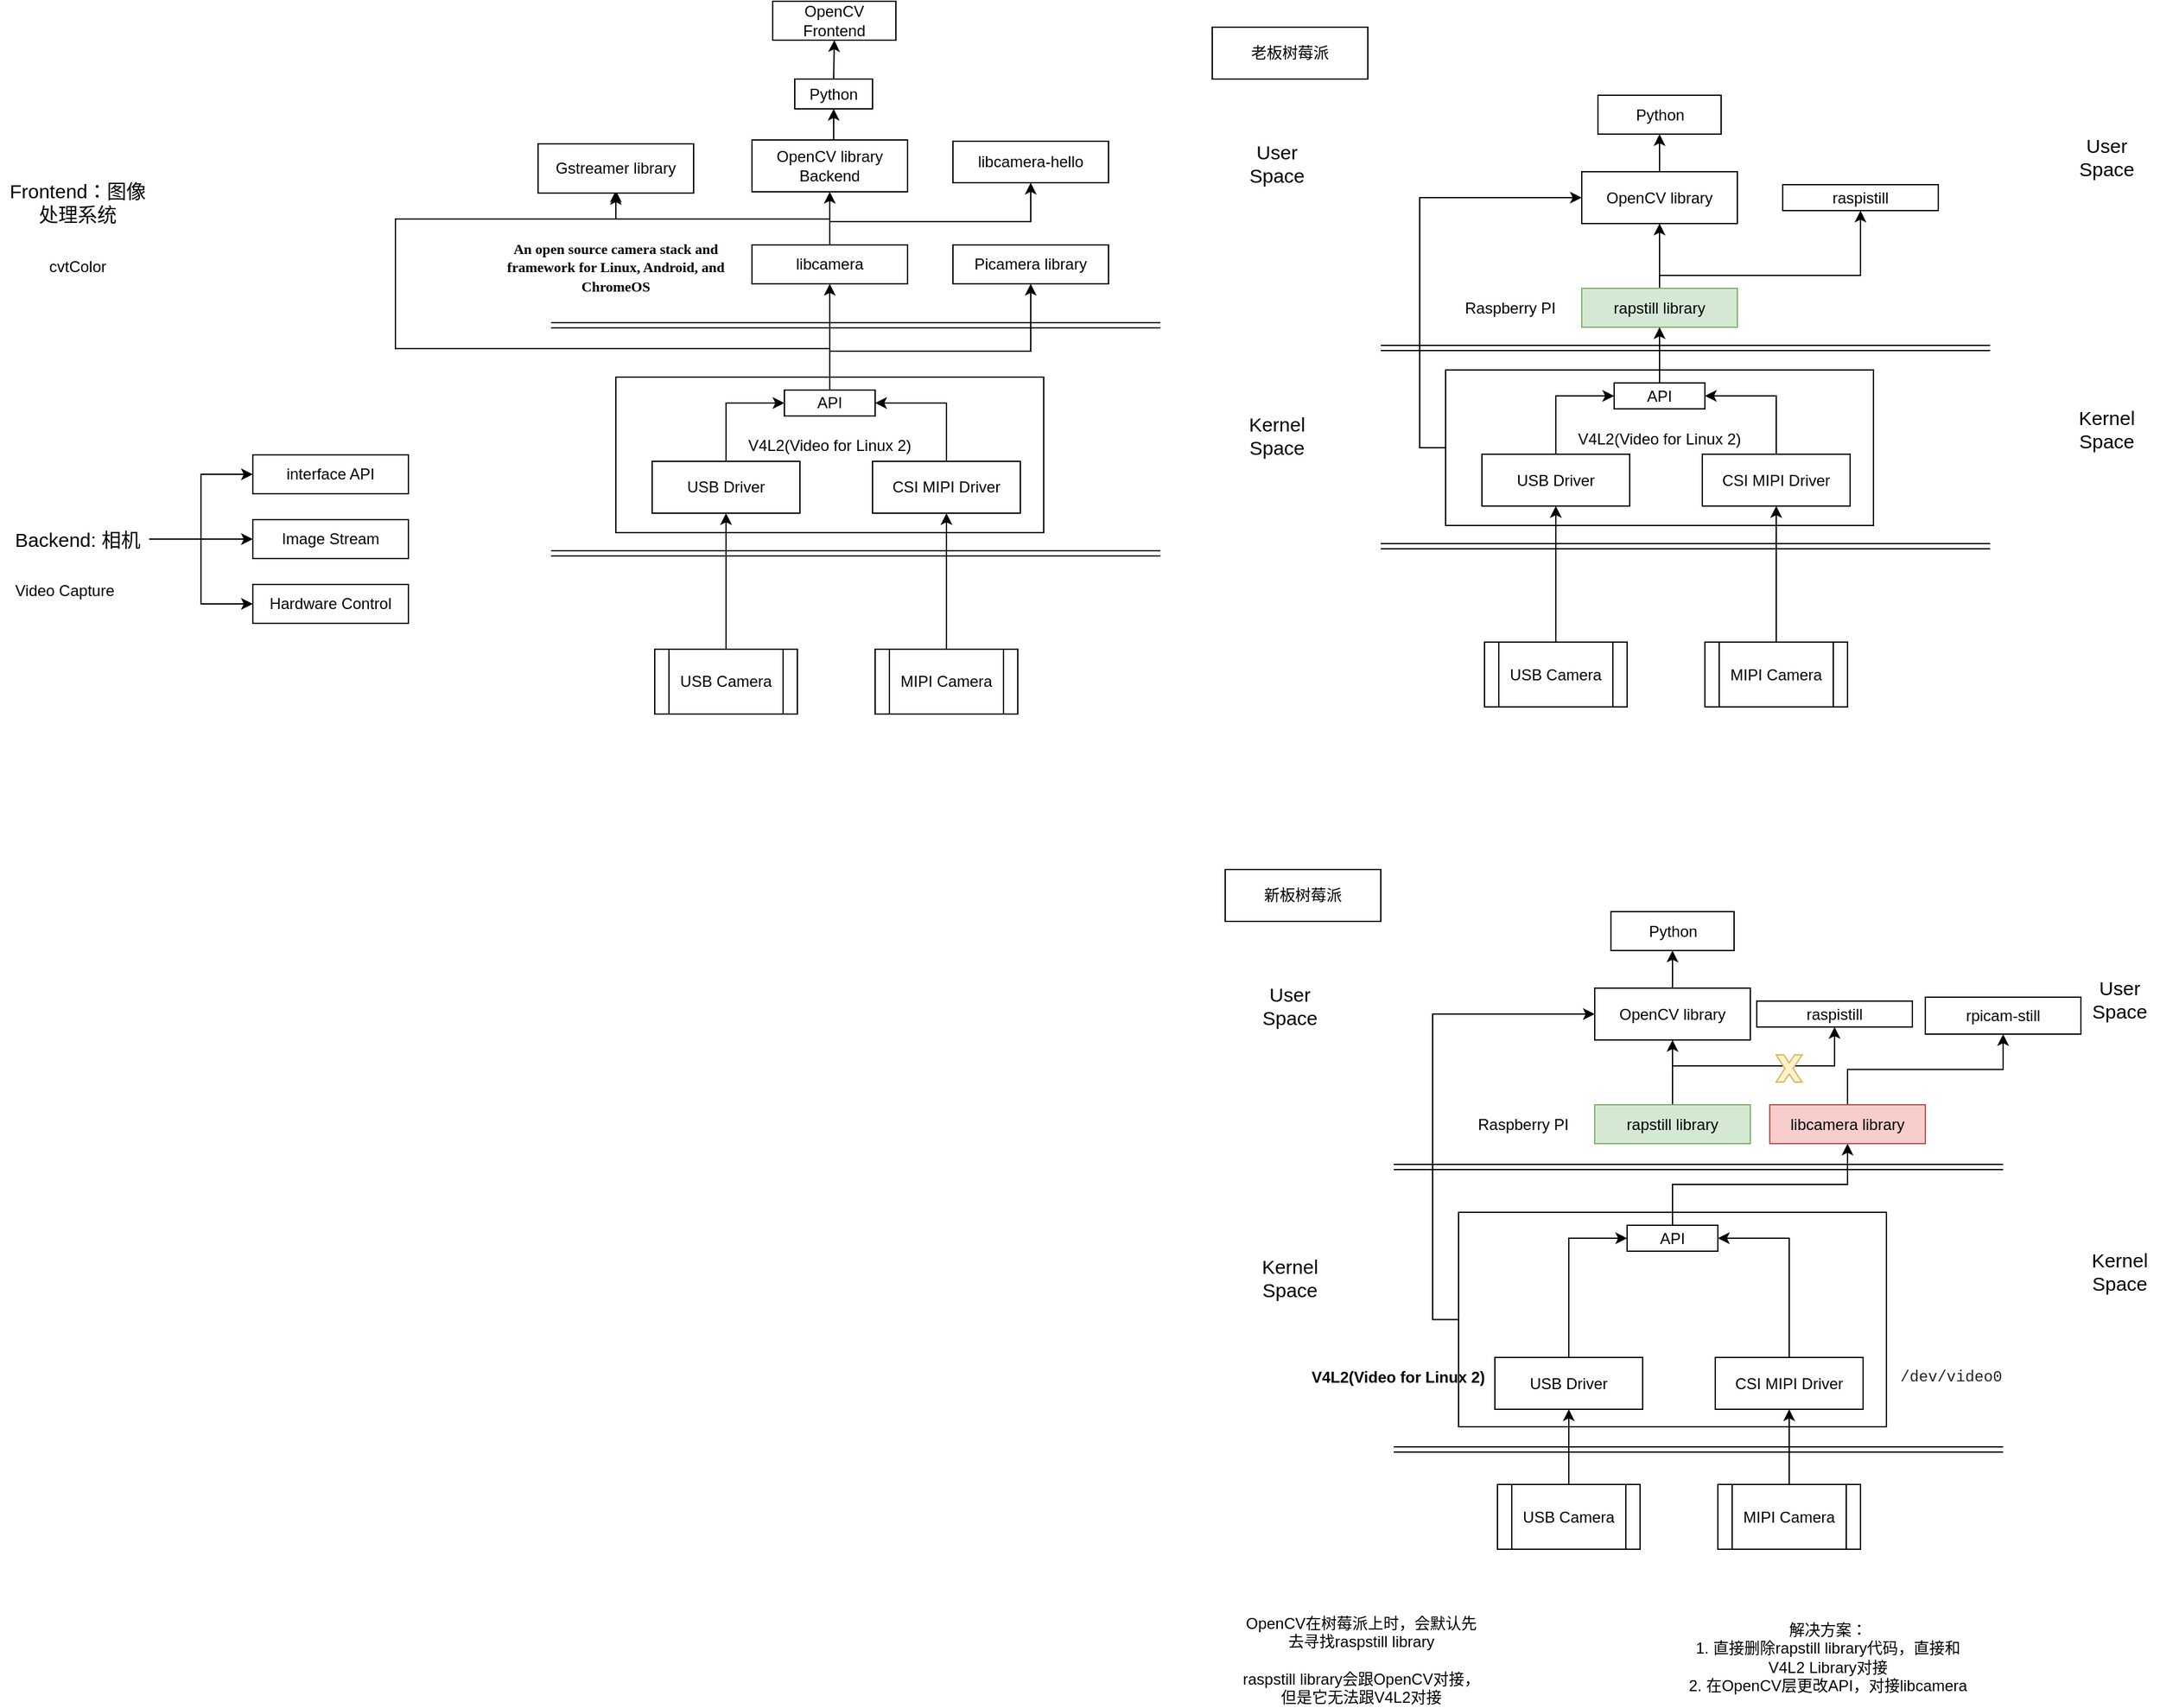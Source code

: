 <mxfile version="24.7.5">
  <diagram name="第 1 页" id="BbVDeHt7oPSIbPUmV8b2">
    <mxGraphModel dx="1820" dy="742" grid="1" gridSize="10" guides="1" tooltips="1" connect="1" arrows="1" fold="1" page="1" pageScale="1" pageWidth="827" pageHeight="1169" math="0" shadow="0">
      <root>
        <mxCell id="0" />
        <mxCell id="1" parent="0" />
        <mxCell id="9XKzTEhM_xCf1PbHg__9-23" value="V4L2(Video for Linux 2)&lt;div&gt;&lt;br&gt;&lt;/div&gt;" style="rounded=0;whiteSpace=wrap;html=1;" vertex="1" parent="1">
          <mxGeometry x="170" y="360" width="330" height="120" as="geometry" />
        </mxCell>
        <mxCell id="9XKzTEhM_xCf1PbHg__9-1" value="" style="shape=link;html=1;rounded=0;" edge="1" parent="1">
          <mxGeometry width="100" relative="1" as="geometry">
            <mxPoint x="120" y="320" as="sourcePoint" />
            <mxPoint x="590" y="320" as="targetPoint" />
          </mxGeometry>
        </mxCell>
        <mxCell id="9XKzTEhM_xCf1PbHg__9-2" value="" style="shape=link;html=1;rounded=0;" edge="1" parent="1">
          <mxGeometry width="100" relative="1" as="geometry">
            <mxPoint x="120" y="496" as="sourcePoint" />
            <mxPoint x="590" y="496" as="targetPoint" />
          </mxGeometry>
        </mxCell>
        <mxCell id="9XKzTEhM_xCf1PbHg__9-3" value="&lt;font style=&quot;font-size: 15px;&quot;&gt;User Space&lt;/font&gt;" style="text;html=1;align=center;verticalAlign=middle;whiteSpace=wrap;rounded=0;" vertex="1" parent="1">
          <mxGeometry x="650" y="180" width="60" height="30" as="geometry" />
        </mxCell>
        <mxCell id="9XKzTEhM_xCf1PbHg__9-4" value="&lt;font style=&quot;font-size: 15px;&quot;&gt;Kernel Space&lt;/font&gt;" style="text;html=1;align=center;verticalAlign=middle;whiteSpace=wrap;rounded=0;" vertex="1" parent="1">
          <mxGeometry x="650" y="390" width="60" height="30" as="geometry" />
        </mxCell>
        <mxCell id="9XKzTEhM_xCf1PbHg__9-20" style="edgeStyle=orthogonalEdgeStyle;rounded=0;orthogonalLoop=1;jettySize=auto;html=1;exitX=0.5;exitY=0;exitDx=0;exitDy=0;entryX=0.5;entryY=1;entryDx=0;entryDy=0;" edge="1" parent="1" source="9XKzTEhM_xCf1PbHg__9-5" target="9XKzTEhM_xCf1PbHg__9-19">
          <mxGeometry relative="1" as="geometry" />
        </mxCell>
        <mxCell id="9XKzTEhM_xCf1PbHg__9-5" value="USB Camera" style="shape=process;whiteSpace=wrap;html=1;backgroundOutline=1;" vertex="1" parent="1">
          <mxGeometry x="200" y="570" width="110" height="50" as="geometry" />
        </mxCell>
        <mxCell id="9XKzTEhM_xCf1PbHg__9-17" style="edgeStyle=orthogonalEdgeStyle;rounded=0;orthogonalLoop=1;jettySize=auto;html=1;exitX=0.5;exitY=0;exitDx=0;exitDy=0;entryX=0.5;entryY=1;entryDx=0;entryDy=0;" edge="1" parent="1" source="9XKzTEhM_xCf1PbHg__9-6" target="9XKzTEhM_xCf1PbHg__9-7">
          <mxGeometry relative="1" as="geometry" />
        </mxCell>
        <mxCell id="9XKzTEhM_xCf1PbHg__9-6" value="MIPI Camera" style="shape=process;whiteSpace=wrap;html=1;backgroundOutline=1;" vertex="1" parent="1">
          <mxGeometry x="370" y="570" width="110" height="50" as="geometry" />
        </mxCell>
        <mxCell id="9XKzTEhM_xCf1PbHg__9-37" style="edgeStyle=orthogonalEdgeStyle;rounded=0;orthogonalLoop=1;jettySize=auto;html=1;exitX=0.5;exitY=0;exitDx=0;exitDy=0;entryX=1;entryY=0.5;entryDx=0;entryDy=0;" edge="1" parent="1" source="9XKzTEhM_xCf1PbHg__9-7" target="9XKzTEhM_xCf1PbHg__9-34">
          <mxGeometry relative="1" as="geometry" />
        </mxCell>
        <mxCell id="9XKzTEhM_xCf1PbHg__9-7" value="CSI MIPI Driver" style="rounded=0;whiteSpace=wrap;html=1;" vertex="1" parent="1">
          <mxGeometry x="368" y="425" width="114" height="40" as="geometry" />
        </mxCell>
        <mxCell id="9XKzTEhM_xCf1PbHg__9-11" style="edgeStyle=orthogonalEdgeStyle;rounded=0;orthogonalLoop=1;jettySize=auto;html=1;exitX=1;exitY=0.5;exitDx=0;exitDy=0;entryX=0;entryY=0.5;entryDx=0;entryDy=0;" edge="1" parent="1" source="9XKzTEhM_xCf1PbHg__9-8" target="9XKzTEhM_xCf1PbHg__9-10">
          <mxGeometry relative="1" as="geometry" />
        </mxCell>
        <mxCell id="9XKzTEhM_xCf1PbHg__9-14" style="edgeStyle=orthogonalEdgeStyle;rounded=0;orthogonalLoop=1;jettySize=auto;html=1;exitX=1;exitY=0.5;exitDx=0;exitDy=0;entryX=0;entryY=0.5;entryDx=0;entryDy=0;" edge="1" parent="1" source="9XKzTEhM_xCf1PbHg__9-8" target="9XKzTEhM_xCf1PbHg__9-12">
          <mxGeometry relative="1" as="geometry" />
        </mxCell>
        <mxCell id="9XKzTEhM_xCf1PbHg__9-15" style="edgeStyle=orthogonalEdgeStyle;rounded=0;orthogonalLoop=1;jettySize=auto;html=1;exitX=1;exitY=0.5;exitDx=0;exitDy=0;entryX=0;entryY=0.5;entryDx=0;entryDy=0;" edge="1" parent="1" source="9XKzTEhM_xCf1PbHg__9-8" target="9XKzTEhM_xCf1PbHg__9-13">
          <mxGeometry relative="1" as="geometry" />
        </mxCell>
        <mxCell id="9XKzTEhM_xCf1PbHg__9-8" value="&lt;font style=&quot;font-size: 15px;&quot;&gt;Backend: 相机&lt;/font&gt;" style="text;html=1;align=center;verticalAlign=middle;whiteSpace=wrap;rounded=0;" vertex="1" parent="1">
          <mxGeometry x="-300" y="460" width="110" height="50" as="geometry" />
        </mxCell>
        <mxCell id="9XKzTEhM_xCf1PbHg__9-9" value="&lt;font style=&quot;font-size: 15px;&quot;&gt;Frontend：图像处理系统&lt;/font&gt;" style="text;html=1;align=center;verticalAlign=middle;whiteSpace=wrap;rounded=0;" vertex="1" parent="1">
          <mxGeometry x="-305" y="200" width="120" height="50" as="geometry" />
        </mxCell>
        <mxCell id="9XKzTEhM_xCf1PbHg__9-10" value="interface API" style="rounded=0;whiteSpace=wrap;html=1;" vertex="1" parent="1">
          <mxGeometry x="-110" y="420" width="120" height="30" as="geometry" />
        </mxCell>
        <mxCell id="9XKzTEhM_xCf1PbHg__9-12" value="Image Stream" style="rounded=0;whiteSpace=wrap;html=1;" vertex="1" parent="1">
          <mxGeometry x="-110" y="470" width="120" height="30" as="geometry" />
        </mxCell>
        <mxCell id="9XKzTEhM_xCf1PbHg__9-13" value="Hardware Control" style="rounded=0;whiteSpace=wrap;html=1;" vertex="1" parent="1">
          <mxGeometry x="-110" y="520" width="120" height="30" as="geometry" />
        </mxCell>
        <mxCell id="9XKzTEhM_xCf1PbHg__9-38" style="edgeStyle=orthogonalEdgeStyle;rounded=0;orthogonalLoop=1;jettySize=auto;html=1;exitX=0.5;exitY=0;exitDx=0;exitDy=0;entryX=0;entryY=0.5;entryDx=0;entryDy=0;" edge="1" parent="1" source="9XKzTEhM_xCf1PbHg__9-19" target="9XKzTEhM_xCf1PbHg__9-34">
          <mxGeometry relative="1" as="geometry" />
        </mxCell>
        <mxCell id="9XKzTEhM_xCf1PbHg__9-19" value="USB Driver" style="rounded=0;whiteSpace=wrap;html=1;" vertex="1" parent="1">
          <mxGeometry x="198" y="425" width="114" height="40" as="geometry" />
        </mxCell>
        <mxCell id="9XKzTEhM_xCf1PbHg__9-21" value="Video Capture" style="text;html=1;align=center;verticalAlign=middle;whiteSpace=wrap;rounded=0;" vertex="1" parent="1">
          <mxGeometry x="-300" y="510" width="90" height="30" as="geometry" />
        </mxCell>
        <mxCell id="9XKzTEhM_xCf1PbHg__9-22" value="cvtColor" style="text;html=1;align=center;verticalAlign=middle;whiteSpace=wrap;rounded=0;" vertex="1" parent="1">
          <mxGeometry x="-290" y="260" width="90" height="30" as="geometry" />
        </mxCell>
        <mxCell id="9XKzTEhM_xCf1PbHg__9-30" style="edgeStyle=orthogonalEdgeStyle;rounded=0;orthogonalLoop=1;jettySize=auto;html=1;exitX=0.5;exitY=0;exitDx=0;exitDy=0;entryX=0.5;entryY=1;entryDx=0;entryDy=0;" edge="1" parent="1" source="9XKzTEhM_xCf1PbHg__9-26" target="9XKzTEhM_xCf1PbHg__9-29">
          <mxGeometry relative="1" as="geometry" />
        </mxCell>
        <mxCell id="9XKzTEhM_xCf1PbHg__9-40" style="edgeStyle=orthogonalEdgeStyle;rounded=0;orthogonalLoop=1;jettySize=auto;html=1;exitX=0.5;exitY=0;exitDx=0;exitDy=0;entryX=0.5;entryY=1;entryDx=0;entryDy=0;" edge="1" parent="1" source="9XKzTEhM_xCf1PbHg__9-26" target="9XKzTEhM_xCf1PbHg__9-39">
          <mxGeometry relative="1" as="geometry">
            <Array as="points">
              <mxPoint x="335" y="240" />
              <mxPoint x="490" y="240" />
            </Array>
          </mxGeometry>
        </mxCell>
        <mxCell id="9XKzTEhM_xCf1PbHg__9-129" style="edgeStyle=orthogonalEdgeStyle;rounded=0;orthogonalLoop=1;jettySize=auto;html=1;exitX=0.5;exitY=0;exitDx=0;exitDy=0;entryX=0.5;entryY=1;entryDx=0;entryDy=0;" edge="1" parent="1" source="9XKzTEhM_xCf1PbHg__9-26" target="9XKzTEhM_xCf1PbHg__9-127">
          <mxGeometry relative="1" as="geometry" />
        </mxCell>
        <mxCell id="9XKzTEhM_xCf1PbHg__9-26" value="libcamera" style="rounded=0;whiteSpace=wrap;html=1;" vertex="1" parent="1">
          <mxGeometry x="275" y="258" width="120" height="30" as="geometry" />
        </mxCell>
        <mxCell id="9XKzTEhM_xCf1PbHg__9-32" style="edgeStyle=orthogonalEdgeStyle;rounded=0;orthogonalLoop=1;jettySize=auto;html=1;exitX=0.5;exitY=0;exitDx=0;exitDy=0;entryX=0.5;entryY=1;entryDx=0;entryDy=0;" edge="1" parent="1" source="9XKzTEhM_xCf1PbHg__9-104" target="9XKzTEhM_xCf1PbHg__9-31">
          <mxGeometry relative="1" as="geometry" />
        </mxCell>
        <mxCell id="9XKzTEhM_xCf1PbHg__9-29" value="OpenCV library Backend" style="rounded=0;whiteSpace=wrap;html=1;" vertex="1" parent="1">
          <mxGeometry x="275" y="177" width="120" height="40" as="geometry" />
        </mxCell>
        <mxCell id="9XKzTEhM_xCf1PbHg__9-31" value="OpenCV Frontend" style="rounded=0;whiteSpace=wrap;html=1;" vertex="1" parent="1">
          <mxGeometry x="291" y="70" width="95" height="30" as="geometry" />
        </mxCell>
        <mxCell id="9XKzTEhM_xCf1PbHg__9-35" style="edgeStyle=orthogonalEdgeStyle;rounded=0;orthogonalLoop=1;jettySize=auto;html=1;exitX=0.5;exitY=0;exitDx=0;exitDy=0;entryX=0.5;entryY=1;entryDx=0;entryDy=0;" edge="1" parent="1" source="9XKzTEhM_xCf1PbHg__9-34" target="9XKzTEhM_xCf1PbHg__9-26">
          <mxGeometry relative="1" as="geometry" />
        </mxCell>
        <mxCell id="9XKzTEhM_xCf1PbHg__9-103" style="edgeStyle=orthogonalEdgeStyle;rounded=0;orthogonalLoop=1;jettySize=auto;html=1;exitX=0.5;exitY=0;exitDx=0;exitDy=0;entryX=0.5;entryY=1;entryDx=0;entryDy=0;" edge="1" parent="1" source="9XKzTEhM_xCf1PbHg__9-34" target="9XKzTEhM_xCf1PbHg__9-102">
          <mxGeometry relative="1" as="geometry">
            <Array as="points">
              <mxPoint x="335" y="340" />
              <mxPoint x="490" y="340" />
            </Array>
          </mxGeometry>
        </mxCell>
        <mxCell id="9XKzTEhM_xCf1PbHg__9-132" style="edgeStyle=orthogonalEdgeStyle;rounded=0;orthogonalLoop=1;jettySize=auto;html=1;exitX=0.5;exitY=0;exitDx=0;exitDy=0;entryX=0.5;entryY=1;entryDx=0;entryDy=0;" edge="1" parent="1">
          <mxGeometry relative="1" as="geometry">
            <mxPoint x="335" y="368" as="sourcePoint" />
            <mxPoint x="170" y="216" as="targetPoint" />
            <Array as="points">
              <mxPoint x="335" y="338" />
              <mxPoint y="338" />
              <mxPoint y="238" />
              <mxPoint x="170" y="238" />
            </Array>
          </mxGeometry>
        </mxCell>
        <mxCell id="9XKzTEhM_xCf1PbHg__9-34" value="API" style="rounded=0;whiteSpace=wrap;html=1;" vertex="1" parent="1">
          <mxGeometry x="300" y="370" width="70" height="20" as="geometry" />
        </mxCell>
        <mxCell id="9XKzTEhM_xCf1PbHg__9-39" value="libcamera-hello" style="rounded=0;whiteSpace=wrap;html=1;" vertex="1" parent="1">
          <mxGeometry x="430" y="178" width="120" height="32" as="geometry" />
        </mxCell>
        <mxCell id="9XKzTEhM_xCf1PbHg__9-65" style="edgeStyle=orthogonalEdgeStyle;rounded=0;orthogonalLoop=1;jettySize=auto;html=1;exitX=0;exitY=0.5;exitDx=0;exitDy=0;entryX=0;entryY=0.5;entryDx=0;entryDy=0;" edge="1" parent="1" source="9XKzTEhM_xCf1PbHg__9-41" target="9XKzTEhM_xCf1PbHg__9-59">
          <mxGeometry relative="1" as="geometry" />
        </mxCell>
        <mxCell id="9XKzTEhM_xCf1PbHg__9-41" value="V4L2(Video for Linux 2)&lt;div&gt;&lt;br&gt;&lt;/div&gt;" style="rounded=0;whiteSpace=wrap;html=1;" vertex="1" parent="1">
          <mxGeometry x="810" y="354.5" width="330" height="120" as="geometry" />
        </mxCell>
        <mxCell id="9XKzTEhM_xCf1PbHg__9-42" value="" style="shape=link;html=1;rounded=0;" edge="1" parent="1">
          <mxGeometry width="100" relative="1" as="geometry">
            <mxPoint x="760" y="337.5" as="sourcePoint" />
            <mxPoint x="1230" y="337.5" as="targetPoint" />
          </mxGeometry>
        </mxCell>
        <mxCell id="9XKzTEhM_xCf1PbHg__9-43" value="" style="shape=link;html=1;rounded=0;" edge="1" parent="1">
          <mxGeometry width="100" relative="1" as="geometry">
            <mxPoint x="760" y="490.5" as="sourcePoint" />
            <mxPoint x="1230" y="490.5" as="targetPoint" />
          </mxGeometry>
        </mxCell>
        <mxCell id="9XKzTEhM_xCf1PbHg__9-44" value="&lt;font style=&quot;font-size: 15px;&quot;&gt;User Space&lt;/font&gt;" style="text;html=1;align=center;verticalAlign=middle;whiteSpace=wrap;rounded=0;" vertex="1" parent="1">
          <mxGeometry x="1290" y="174.5" width="60" height="30" as="geometry" />
        </mxCell>
        <mxCell id="9XKzTEhM_xCf1PbHg__9-45" value="&lt;font style=&quot;font-size: 15px;&quot;&gt;Kernel Space&lt;/font&gt;" style="text;html=1;align=center;verticalAlign=middle;whiteSpace=wrap;rounded=0;" vertex="1" parent="1">
          <mxGeometry x="1290" y="384.5" width="60" height="30" as="geometry" />
        </mxCell>
        <mxCell id="9XKzTEhM_xCf1PbHg__9-46" style="edgeStyle=orthogonalEdgeStyle;rounded=0;orthogonalLoop=1;jettySize=auto;html=1;exitX=0.5;exitY=0;exitDx=0;exitDy=0;entryX=0.5;entryY=1;entryDx=0;entryDy=0;" edge="1" parent="1" source="9XKzTEhM_xCf1PbHg__9-47" target="9XKzTEhM_xCf1PbHg__9-53">
          <mxGeometry relative="1" as="geometry" />
        </mxCell>
        <mxCell id="9XKzTEhM_xCf1PbHg__9-47" value="USB Camera" style="shape=process;whiteSpace=wrap;html=1;backgroundOutline=1;" vertex="1" parent="1">
          <mxGeometry x="840" y="564.5" width="110" height="50" as="geometry" />
        </mxCell>
        <mxCell id="9XKzTEhM_xCf1PbHg__9-48" style="edgeStyle=orthogonalEdgeStyle;rounded=0;orthogonalLoop=1;jettySize=auto;html=1;exitX=0.5;exitY=0;exitDx=0;exitDy=0;entryX=0.5;entryY=1;entryDx=0;entryDy=0;" edge="1" parent="1" source="9XKzTEhM_xCf1PbHg__9-49" target="9XKzTEhM_xCf1PbHg__9-51">
          <mxGeometry relative="1" as="geometry" />
        </mxCell>
        <mxCell id="9XKzTEhM_xCf1PbHg__9-49" value="MIPI Camera" style="shape=process;whiteSpace=wrap;html=1;backgroundOutline=1;" vertex="1" parent="1">
          <mxGeometry x="1010" y="564.5" width="110" height="50" as="geometry" />
        </mxCell>
        <mxCell id="9XKzTEhM_xCf1PbHg__9-50" style="edgeStyle=orthogonalEdgeStyle;rounded=0;orthogonalLoop=1;jettySize=auto;html=1;exitX=0.5;exitY=0;exitDx=0;exitDy=0;entryX=1;entryY=0.5;entryDx=0;entryDy=0;" edge="1" parent="1" source="9XKzTEhM_xCf1PbHg__9-51" target="9XKzTEhM_xCf1PbHg__9-62">
          <mxGeometry relative="1" as="geometry" />
        </mxCell>
        <mxCell id="9XKzTEhM_xCf1PbHg__9-51" value="CSI MIPI Driver" style="rounded=0;whiteSpace=wrap;html=1;" vertex="1" parent="1">
          <mxGeometry x="1008" y="419.5" width="114" height="40" as="geometry" />
        </mxCell>
        <mxCell id="9XKzTEhM_xCf1PbHg__9-52" style="edgeStyle=orthogonalEdgeStyle;rounded=0;orthogonalLoop=1;jettySize=auto;html=1;exitX=0.5;exitY=0;exitDx=0;exitDy=0;entryX=0;entryY=0.5;entryDx=0;entryDy=0;" edge="1" parent="1" source="9XKzTEhM_xCf1PbHg__9-53" target="9XKzTEhM_xCf1PbHg__9-62">
          <mxGeometry relative="1" as="geometry" />
        </mxCell>
        <mxCell id="9XKzTEhM_xCf1PbHg__9-53" value="USB Driver" style="rounded=0;whiteSpace=wrap;html=1;" vertex="1" parent="1">
          <mxGeometry x="838" y="419.5" width="114" height="40" as="geometry" />
        </mxCell>
        <mxCell id="9XKzTEhM_xCf1PbHg__9-54" style="edgeStyle=orthogonalEdgeStyle;rounded=0;orthogonalLoop=1;jettySize=auto;html=1;exitX=0.5;exitY=0;exitDx=0;exitDy=0;entryX=0.5;entryY=1;entryDx=0;entryDy=0;" edge="1" parent="1" source="9XKzTEhM_xCf1PbHg__9-56" target="9XKzTEhM_xCf1PbHg__9-59">
          <mxGeometry relative="1" as="geometry" />
        </mxCell>
        <mxCell id="9XKzTEhM_xCf1PbHg__9-55" style="edgeStyle=orthogonalEdgeStyle;rounded=0;orthogonalLoop=1;jettySize=auto;html=1;exitX=0.5;exitY=0;exitDx=0;exitDy=0;entryX=0.5;entryY=1;entryDx=0;entryDy=0;" edge="1" parent="1" source="9XKzTEhM_xCf1PbHg__9-56" target="9XKzTEhM_xCf1PbHg__9-63">
          <mxGeometry relative="1" as="geometry">
            <Array as="points">
              <mxPoint x="975" y="281.5" />
              <mxPoint x="1130" y="281.5" />
            </Array>
          </mxGeometry>
        </mxCell>
        <mxCell id="9XKzTEhM_xCf1PbHg__9-56" value="rapstill library" style="rounded=0;whiteSpace=wrap;html=1;fillColor=#d5e8d4;strokeColor=#82b366;" vertex="1" parent="1">
          <mxGeometry x="915" y="291.5" width="120" height="30" as="geometry" />
        </mxCell>
        <mxCell id="9XKzTEhM_xCf1PbHg__9-57" value="Raspberry PI" style="text;html=1;align=center;verticalAlign=middle;whiteSpace=wrap;rounded=0;" vertex="1" parent="1">
          <mxGeometry x="820" y="291.5" width="80" height="30" as="geometry" />
        </mxCell>
        <mxCell id="9XKzTEhM_xCf1PbHg__9-58" style="edgeStyle=orthogonalEdgeStyle;rounded=0;orthogonalLoop=1;jettySize=auto;html=1;exitX=0.5;exitY=0;exitDx=0;exitDy=0;entryX=0.5;entryY=1;entryDx=0;entryDy=0;" edge="1" parent="1" source="9XKzTEhM_xCf1PbHg__9-59" target="9XKzTEhM_xCf1PbHg__9-60">
          <mxGeometry relative="1" as="geometry" />
        </mxCell>
        <mxCell id="9XKzTEhM_xCf1PbHg__9-59" value="OpenCV library" style="rounded=0;whiteSpace=wrap;html=1;" vertex="1" parent="1">
          <mxGeometry x="915" y="201.5" width="120" height="40" as="geometry" />
        </mxCell>
        <mxCell id="9XKzTEhM_xCf1PbHg__9-60" value="Python" style="rounded=0;whiteSpace=wrap;html=1;" vertex="1" parent="1">
          <mxGeometry x="927.5" y="142.5" width="95" height="30" as="geometry" />
        </mxCell>
        <mxCell id="9XKzTEhM_xCf1PbHg__9-61" style="edgeStyle=orthogonalEdgeStyle;rounded=0;orthogonalLoop=1;jettySize=auto;html=1;exitX=0.5;exitY=0;exitDx=0;exitDy=0;entryX=0.5;entryY=1;entryDx=0;entryDy=0;" edge="1" parent="1" source="9XKzTEhM_xCf1PbHg__9-62" target="9XKzTEhM_xCf1PbHg__9-56">
          <mxGeometry relative="1" as="geometry" />
        </mxCell>
        <mxCell id="9XKzTEhM_xCf1PbHg__9-62" value="API" style="rounded=0;whiteSpace=wrap;html=1;" vertex="1" parent="1">
          <mxGeometry x="940" y="364.5" width="70" height="20" as="geometry" />
        </mxCell>
        <mxCell id="9XKzTEhM_xCf1PbHg__9-63" value="raspistill" style="rounded=0;whiteSpace=wrap;html=1;" vertex="1" parent="1">
          <mxGeometry x="1070" y="211.5" width="120" height="20" as="geometry" />
        </mxCell>
        <mxCell id="9XKzTEhM_xCf1PbHg__9-64" value="老板树莓派" style="rounded=0;whiteSpace=wrap;html=1;" vertex="1" parent="1">
          <mxGeometry x="630" y="90" width="120" height="40" as="geometry" />
        </mxCell>
        <mxCell id="9XKzTEhM_xCf1PbHg__9-66" value="&lt;font style=&quot;font-size: 15px;&quot;&gt;User Space&lt;/font&gt;" style="text;html=1;align=center;verticalAlign=middle;whiteSpace=wrap;rounded=0;" vertex="1" parent="1">
          <mxGeometry x="660" y="830" width="60" height="30" as="geometry" />
        </mxCell>
        <mxCell id="9XKzTEhM_xCf1PbHg__9-67" value="&lt;font style=&quot;font-size: 15px;&quot;&gt;Kernel Space&lt;/font&gt;" style="text;html=1;align=center;verticalAlign=middle;whiteSpace=wrap;rounded=0;" vertex="1" parent="1">
          <mxGeometry x="660" y="1040" width="60" height="30" as="geometry" />
        </mxCell>
        <mxCell id="9XKzTEhM_xCf1PbHg__9-68" style="edgeStyle=orthogonalEdgeStyle;rounded=0;orthogonalLoop=1;jettySize=auto;html=1;exitX=0;exitY=0.5;exitDx=0;exitDy=0;entryX=0;entryY=0.5;entryDx=0;entryDy=0;" edge="1" parent="1" source="9XKzTEhM_xCf1PbHg__9-69" target="9XKzTEhM_xCf1PbHg__9-87">
          <mxGeometry relative="1" as="geometry" />
        </mxCell>
        <mxCell id="9XKzTEhM_xCf1PbHg__9-69" value="&lt;div&gt;&lt;br&gt;&lt;/div&gt;" style="rounded=0;whiteSpace=wrap;html=1;" vertex="1" parent="1">
          <mxGeometry x="820" y="1004.5" width="330" height="165.5" as="geometry" />
        </mxCell>
        <mxCell id="9XKzTEhM_xCf1PbHg__9-70" value="" style="shape=link;html=1;rounded=0;" edge="1" parent="1">
          <mxGeometry width="100" relative="1" as="geometry">
            <mxPoint x="770" y="969.5" as="sourcePoint" />
            <mxPoint x="1240" y="969.5" as="targetPoint" />
          </mxGeometry>
        </mxCell>
        <mxCell id="9XKzTEhM_xCf1PbHg__9-71" value="" style="shape=link;html=1;rounded=0;" edge="1" parent="1">
          <mxGeometry width="100" relative="1" as="geometry">
            <mxPoint x="770" y="1187.5" as="sourcePoint" />
            <mxPoint x="1240" y="1187.5" as="targetPoint" />
          </mxGeometry>
        </mxCell>
        <mxCell id="9XKzTEhM_xCf1PbHg__9-72" value="&lt;font style=&quot;font-size: 15px;&quot;&gt;User Space&lt;/font&gt;" style="text;html=1;align=center;verticalAlign=middle;whiteSpace=wrap;rounded=0;" vertex="1" parent="1">
          <mxGeometry x="1300" y="824.5" width="60" height="30" as="geometry" />
        </mxCell>
        <mxCell id="9XKzTEhM_xCf1PbHg__9-73" value="&lt;font style=&quot;font-size: 15px;&quot;&gt;Kernel Space&lt;/font&gt;" style="text;html=1;align=center;verticalAlign=middle;whiteSpace=wrap;rounded=0;" vertex="1" parent="1">
          <mxGeometry x="1300" y="1034.5" width="60" height="30" as="geometry" />
        </mxCell>
        <mxCell id="9XKzTEhM_xCf1PbHg__9-74" style="edgeStyle=orthogonalEdgeStyle;rounded=0;orthogonalLoop=1;jettySize=auto;html=1;exitX=0.5;exitY=0;exitDx=0;exitDy=0;entryX=0.5;entryY=1;entryDx=0;entryDy=0;" edge="1" parent="1" source="9XKzTEhM_xCf1PbHg__9-75" target="9XKzTEhM_xCf1PbHg__9-81">
          <mxGeometry relative="1" as="geometry" />
        </mxCell>
        <mxCell id="9XKzTEhM_xCf1PbHg__9-75" value="USB Camera" style="shape=process;whiteSpace=wrap;html=1;backgroundOutline=1;" vertex="1" parent="1">
          <mxGeometry x="850" y="1214.5" width="110" height="50" as="geometry" />
        </mxCell>
        <mxCell id="9XKzTEhM_xCf1PbHg__9-76" style="edgeStyle=orthogonalEdgeStyle;rounded=0;orthogonalLoop=1;jettySize=auto;html=1;exitX=0.5;exitY=0;exitDx=0;exitDy=0;entryX=0.5;entryY=1;entryDx=0;entryDy=0;" edge="1" parent="1" source="9XKzTEhM_xCf1PbHg__9-77" target="9XKzTEhM_xCf1PbHg__9-79">
          <mxGeometry relative="1" as="geometry" />
        </mxCell>
        <mxCell id="9XKzTEhM_xCf1PbHg__9-77" value="MIPI Camera" style="shape=process;whiteSpace=wrap;html=1;backgroundOutline=1;" vertex="1" parent="1">
          <mxGeometry x="1020" y="1214.5" width="110" height="50" as="geometry" />
        </mxCell>
        <mxCell id="9XKzTEhM_xCf1PbHg__9-120" style="edgeStyle=orthogonalEdgeStyle;rounded=0;orthogonalLoop=1;jettySize=auto;html=1;exitX=0.5;exitY=0;exitDx=0;exitDy=0;entryX=1;entryY=0.5;entryDx=0;entryDy=0;" edge="1" parent="1" source="9XKzTEhM_xCf1PbHg__9-79" target="9XKzTEhM_xCf1PbHg__9-90">
          <mxGeometry relative="1" as="geometry" />
        </mxCell>
        <mxCell id="9XKzTEhM_xCf1PbHg__9-79" value="CSI MIPI Driver" style="rounded=0;whiteSpace=wrap;html=1;" vertex="1" parent="1">
          <mxGeometry x="1018" y="1116.5" width="114" height="40" as="geometry" />
        </mxCell>
        <mxCell id="9XKzTEhM_xCf1PbHg__9-121" style="edgeStyle=orthogonalEdgeStyle;rounded=0;orthogonalLoop=1;jettySize=auto;html=1;exitX=0.5;exitY=0;exitDx=0;exitDy=0;entryX=0;entryY=0.5;entryDx=0;entryDy=0;" edge="1" parent="1" source="9XKzTEhM_xCf1PbHg__9-81" target="9XKzTEhM_xCf1PbHg__9-90">
          <mxGeometry relative="1" as="geometry" />
        </mxCell>
        <mxCell id="9XKzTEhM_xCf1PbHg__9-81" value="USB Driver" style="rounded=0;whiteSpace=wrap;html=1;" vertex="1" parent="1">
          <mxGeometry x="848" y="1116.5" width="114" height="40" as="geometry" />
        </mxCell>
        <mxCell id="9XKzTEhM_xCf1PbHg__9-82" style="edgeStyle=orthogonalEdgeStyle;rounded=0;orthogonalLoop=1;jettySize=auto;html=1;exitX=0.5;exitY=0;exitDx=0;exitDy=0;entryX=0.5;entryY=1;entryDx=0;entryDy=0;" edge="1" parent="1" source="9XKzTEhM_xCf1PbHg__9-84" target="9XKzTEhM_xCf1PbHg__9-87">
          <mxGeometry relative="1" as="geometry" />
        </mxCell>
        <mxCell id="9XKzTEhM_xCf1PbHg__9-124" style="edgeStyle=orthogonalEdgeStyle;rounded=0;orthogonalLoop=1;jettySize=auto;html=1;exitX=0.5;exitY=0;exitDx=0;exitDy=0;entryX=0.5;entryY=1;entryDx=0;entryDy=0;" edge="1" parent="1" source="9XKzTEhM_xCf1PbHg__9-84" target="9XKzTEhM_xCf1PbHg__9-123">
          <mxGeometry relative="1" as="geometry" />
        </mxCell>
        <mxCell id="9XKzTEhM_xCf1PbHg__9-84" value="rapstill library" style="rounded=0;whiteSpace=wrap;html=1;fillColor=#d5e8d4;strokeColor=#82b366;" vertex="1" parent="1">
          <mxGeometry x="925" y="921.5" width="120" height="30" as="geometry" />
        </mxCell>
        <mxCell id="9XKzTEhM_xCf1PbHg__9-85" value="Raspberry PI" style="text;html=1;align=center;verticalAlign=middle;whiteSpace=wrap;rounded=0;" vertex="1" parent="1">
          <mxGeometry x="830" y="921.5" width="80" height="30" as="geometry" />
        </mxCell>
        <mxCell id="9XKzTEhM_xCf1PbHg__9-86" style="edgeStyle=orthogonalEdgeStyle;rounded=0;orthogonalLoop=1;jettySize=auto;html=1;exitX=0.5;exitY=0;exitDx=0;exitDy=0;entryX=0.5;entryY=1;entryDx=0;entryDy=0;" edge="1" parent="1" source="9XKzTEhM_xCf1PbHg__9-87" target="9XKzTEhM_xCf1PbHg__9-88">
          <mxGeometry relative="1" as="geometry" />
        </mxCell>
        <mxCell id="9XKzTEhM_xCf1PbHg__9-87" value="OpenCV library" style="rounded=0;whiteSpace=wrap;html=1;" vertex="1" parent="1">
          <mxGeometry x="925" y="831.5" width="120" height="40" as="geometry" />
        </mxCell>
        <mxCell id="9XKzTEhM_xCf1PbHg__9-88" value="Python" style="rounded=0;whiteSpace=wrap;html=1;" vertex="1" parent="1">
          <mxGeometry x="937.5" y="772.5" width="95" height="30" as="geometry" />
        </mxCell>
        <mxCell id="9XKzTEhM_xCf1PbHg__9-98" style="edgeStyle=orthogonalEdgeStyle;rounded=0;orthogonalLoop=1;jettySize=auto;html=1;exitX=0.5;exitY=0;exitDx=0;exitDy=0;entryX=0.5;entryY=1;entryDx=0;entryDy=0;" edge="1" parent="1" source="9XKzTEhM_xCf1PbHg__9-90" target="9XKzTEhM_xCf1PbHg__9-96">
          <mxGeometry relative="1" as="geometry" />
        </mxCell>
        <mxCell id="9XKzTEhM_xCf1PbHg__9-90" value="API" style="rounded=0;whiteSpace=wrap;html=1;" vertex="1" parent="1">
          <mxGeometry x="950" y="1014.5" width="70" height="20" as="geometry" />
        </mxCell>
        <mxCell id="9XKzTEhM_xCf1PbHg__9-91" value="rpicam-still" style="rounded=0;whiteSpace=wrap;html=1;" vertex="1" parent="1">
          <mxGeometry x="1180" y="838.5" width="120" height="28.5" as="geometry" />
        </mxCell>
        <mxCell id="9XKzTEhM_xCf1PbHg__9-92" value="新板树莓派" style="rounded=0;whiteSpace=wrap;html=1;" vertex="1" parent="1">
          <mxGeometry x="640" y="740" width="120" height="40" as="geometry" />
        </mxCell>
        <mxCell id="9XKzTEhM_xCf1PbHg__9-93" value="OpenCV在树莓派上时，会默认先去寻找raspstill library&lt;div&gt;&lt;br&gt;&lt;/div&gt;&lt;div&gt;raspstill library会跟OpenCV对接，但是它无法跟V4L2对接&lt;/div&gt;" style="text;html=1;align=center;verticalAlign=middle;whiteSpace=wrap;rounded=0;" vertex="1" parent="1">
          <mxGeometry x="650" y="1320" width="190" height="60" as="geometry" />
        </mxCell>
        <mxCell id="9XKzTEhM_xCf1PbHg__9-122" style="edgeStyle=orthogonalEdgeStyle;rounded=0;orthogonalLoop=1;jettySize=auto;html=1;exitX=0.5;exitY=0;exitDx=0;exitDy=0;entryX=0.5;entryY=1;entryDx=0;entryDy=0;" edge="1" parent="1" source="9XKzTEhM_xCf1PbHg__9-96" target="9XKzTEhM_xCf1PbHg__9-91">
          <mxGeometry relative="1" as="geometry" />
        </mxCell>
        <mxCell id="9XKzTEhM_xCf1PbHg__9-96" value="libcamera library" style="rounded=0;whiteSpace=wrap;html=1;fillColor=#f8cecc;strokeColor=#b85450;" vertex="1" parent="1">
          <mxGeometry x="1060" y="921.5" width="120" height="30" as="geometry" />
        </mxCell>
        <mxCell id="9XKzTEhM_xCf1PbHg__9-99" value="解决方案：&lt;div&gt;1. 直接删除rapstill library代码，直接和V4L2 Library对接&lt;/div&gt;&lt;div&gt;2. 在OpenCV层更改API，对接libcamera&lt;/div&gt;" style="text;html=1;align=center;verticalAlign=middle;whiteSpace=wrap;rounded=0;" vertex="1" parent="1">
          <mxGeometry x="990" y="1315" width="230" height="65" as="geometry" />
        </mxCell>
        <mxCell id="9XKzTEhM_xCf1PbHg__9-102" value="Picamera library" style="rounded=0;whiteSpace=wrap;html=1;" vertex="1" parent="1">
          <mxGeometry x="430" y="258" width="120" height="30" as="geometry" />
        </mxCell>
        <mxCell id="9XKzTEhM_xCf1PbHg__9-105" value="" style="edgeStyle=orthogonalEdgeStyle;rounded=0;orthogonalLoop=1;jettySize=auto;html=1;exitX=0.5;exitY=0;exitDx=0;exitDy=0;entryX=0.5;entryY=1;entryDx=0;entryDy=0;" edge="1" parent="1" source="9XKzTEhM_xCf1PbHg__9-29" target="9XKzTEhM_xCf1PbHg__9-104">
          <mxGeometry relative="1" as="geometry">
            <mxPoint x="335" y="177" as="sourcePoint" />
            <mxPoint x="335" y="133" as="targetPoint" />
          </mxGeometry>
        </mxCell>
        <mxCell id="9XKzTEhM_xCf1PbHg__9-104" value="Python" style="rounded=0;whiteSpace=wrap;html=1;" vertex="1" parent="1">
          <mxGeometry x="308" y="130" width="60" height="23" as="geometry" />
        </mxCell>
        <mxCell id="9XKzTEhM_xCf1PbHg__9-107" value="&lt;pre style=&quot;box-sizing: border-box; font-family: var(--fontStack-monospace, ui-monospace, SFMono-Regular, SF Mono, Menlo, Consolas, Liberation Mono, monospace); font-size: 11.9px; margin-top: 0px; margin-bottom: var(--base-size-16); overflow-wrap: normal; padding: var(--base-size-16); overflow: auto; line-height: 1.45; color: rgb(31, 35, 40); background-color: var(--bgColor-muted, var(--color-canvas-subtle)); border-radius: 6px; text-align: start;&quot; class=&quot;notranslate&quot;&gt;&lt;code style=&quot;box-sizing: border-box; font-family: var(--fontStack-monospace, ui-monospace, SFMono-Regular, SF Mono, Menlo, Consolas, Liberation Mono, monospace); padding: 0px; margin: 0px; background: transparent; border-radius: 6px; word-break: normal; border: 0px; display: inline; overflow: visible; line-height: inherit; overflow-wrap: normal;&quot; class=&quot;notranslate&quot;&gt;/dev/video0&lt;/code&gt;&lt;/pre&gt;" style="text;html=1;align=center;verticalAlign=middle;whiteSpace=wrap;rounded=0;" vertex="1" parent="1">
          <mxGeometry x="1170" y="1116.5" width="60" height="30" as="geometry" />
        </mxCell>
        <mxCell id="9XKzTEhM_xCf1PbHg__9-112" value="V4L2(Video for Linux 2)" style="text;html=1;align=center;verticalAlign=middle;resizable=0;points=[];autosize=1;strokeColor=none;fillColor=none;fontStyle=1" vertex="1" parent="1">
          <mxGeometry x="698" y="1116.5" width="150" height="30" as="geometry" />
        </mxCell>
        <mxCell id="9XKzTEhM_xCf1PbHg__9-123" value="raspistill" style="rounded=0;whiteSpace=wrap;html=1;" vertex="1" parent="1">
          <mxGeometry x="1050" y="841.5" width="120" height="20" as="geometry" />
        </mxCell>
        <mxCell id="9XKzTEhM_xCf1PbHg__9-126" value="&lt;span style=&quot;font-family: &amp;quot;Nunito Sans&amp;quot;; font-size: 11px; font-weight: 700; text-align: justify;&quot;&gt;An open source camera stack and framework for Linux, Android, and ChromeOS&lt;/span&gt;" style="text;html=1;align=center;verticalAlign=middle;whiteSpace=wrap;rounded=0;" vertex="1" parent="1">
          <mxGeometry x="80" y="253.5" width="180" height="43" as="geometry" />
        </mxCell>
        <mxCell id="9XKzTEhM_xCf1PbHg__9-127" value="Gstreamer library" style="rounded=0;whiteSpace=wrap;html=1;" vertex="1" parent="1">
          <mxGeometry x="110" y="180" width="120" height="38" as="geometry" />
        </mxCell>
        <mxCell id="9XKzTEhM_xCf1PbHg__9-133" value="" style="verticalLabelPosition=bottom;verticalAlign=top;html=1;shape=mxgraph.basic.x;fillColor=#fff2cc;strokeColor=#d6b656;" vertex="1" parent="1">
          <mxGeometry x="1065" y="883" width="20" height="21" as="geometry" />
        </mxCell>
      </root>
    </mxGraphModel>
  </diagram>
</mxfile>
